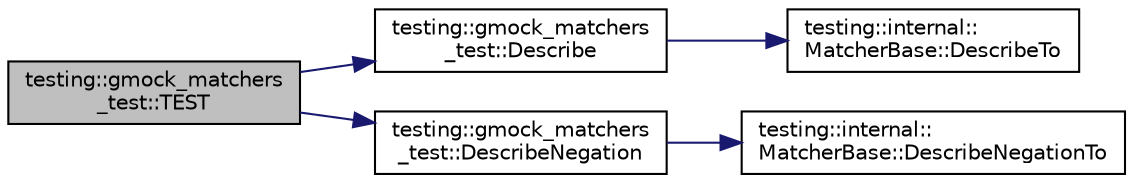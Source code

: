 digraph "testing::gmock_matchers_test::TEST"
{
  edge [fontname="Helvetica",fontsize="10",labelfontname="Helvetica",labelfontsize="10"];
  node [fontname="Helvetica",fontsize="10",shape=record];
  rankdir="LR";
  Node1484 [label="testing::gmock_matchers\l_test::TEST",height=0.2,width=0.4,color="black", fillcolor="grey75", style="filled", fontcolor="black"];
  Node1484 -> Node1485 [color="midnightblue",fontsize="10",style="solid",fontname="Helvetica"];
  Node1485 [label="testing::gmock_matchers\l_test::Describe",height=0.2,width=0.4,color="black", fillcolor="white", style="filled",URL="$d5/de1/namespacetesting_1_1gmock__matchers__test.html#a738a538e1705ea49670aeb3ed25108e6"];
  Node1485 -> Node1486 [color="midnightblue",fontsize="10",style="solid",fontname="Helvetica"];
  Node1486 [label="testing::internal::\lMatcherBase::DescribeTo",height=0.2,width=0.4,color="black", fillcolor="white", style="filled",URL="$df/d93/classtesting_1_1internal_1_1_matcher_base.html#a7e0c883c7745e0d646463077ef1c1267"];
  Node1484 -> Node1487 [color="midnightblue",fontsize="10",style="solid",fontname="Helvetica"];
  Node1487 [label="testing::gmock_matchers\l_test::DescribeNegation",height=0.2,width=0.4,color="black", fillcolor="white", style="filled",URL="$d5/de1/namespacetesting_1_1gmock__matchers__test.html#a96c18b92dede79060a7303fe5d178faf"];
  Node1487 -> Node1488 [color="midnightblue",fontsize="10",style="solid",fontname="Helvetica"];
  Node1488 [label="testing::internal::\lMatcherBase::DescribeNegationTo",height=0.2,width=0.4,color="black", fillcolor="white", style="filled",URL="$df/d93/classtesting_1_1internal_1_1_matcher_base.html#ac1089d49b6b8a381900618985cd69b7f"];
}
